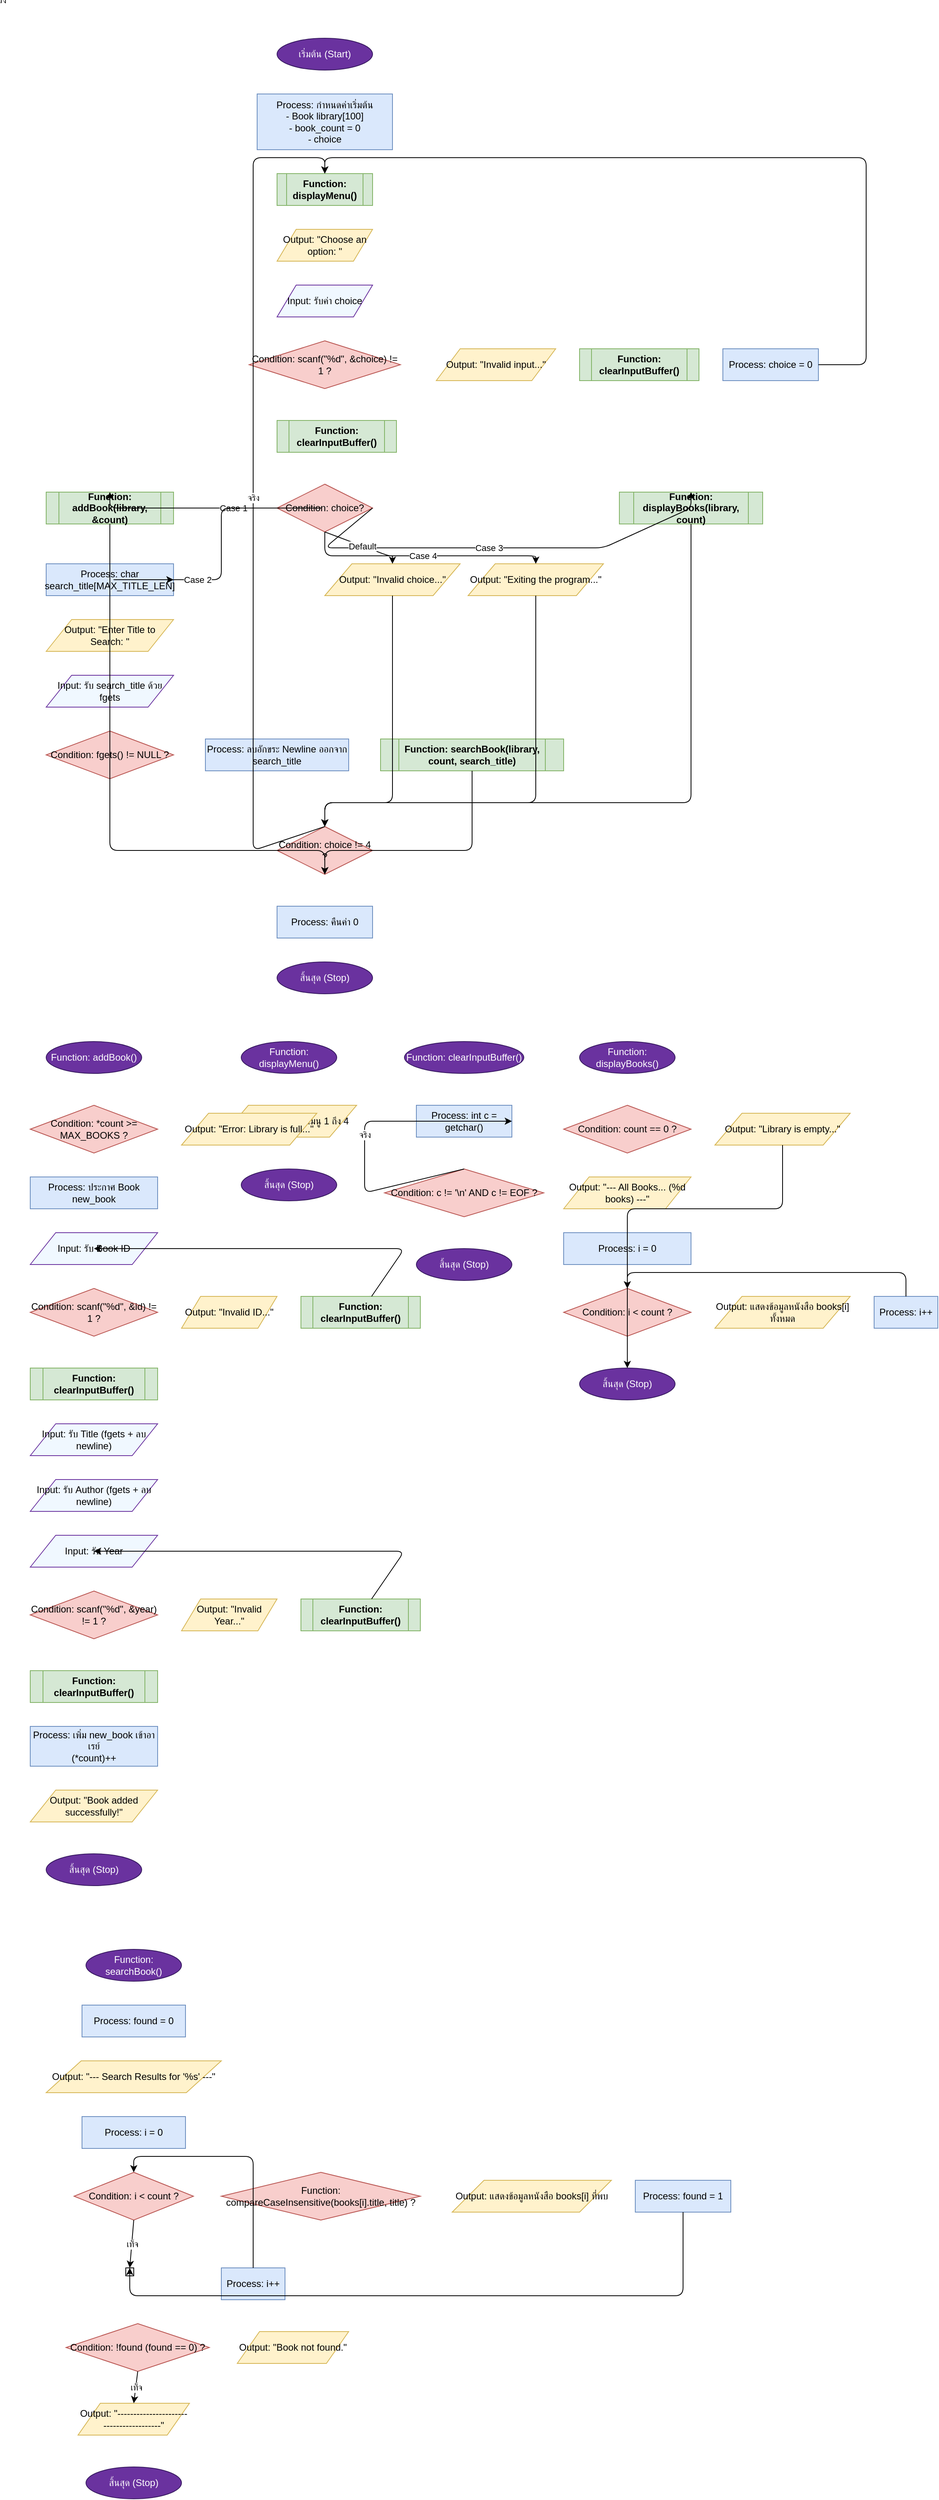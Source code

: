 <mxGraphModel dx="1295" dy="10156" grid="1" gridSize="10" guides="1" tooltips="1" connect="1" arrows="1" fold="1" page="1" pageScale="1" pageWidth="850" pageHeight="1100" math="0" shadow="0">
  <root>
    <mxCell id="0" />
    <mxCell id="1" parent="0" />
    
    <mxCell id="M1" value="เริ่มต้น (Start)" style="ellipse;whiteSpace=wrap;html=1;fillColor=#6a329f;fontColor=#ffffff;strokeColor=#371960;" vertex="1" parent="1">
      <mxGeometry x="340" y="40" width="120" height="40" as="geometry" />
    </mxCell>
    
    <mxCell id="M2" value="Process: กำหนดค่าเริ่มต้น&#10;- Book library[100]&#10;- book_count = 0&#10;- choice" style="shape=rectangle;whiteSpace=wrap;html=1;fillColor=#dae8fc;strokeColor=#6c8ebf;" vertex="1" parent="1">
      <mxGeometry x="315" y="110" width="170" height="70" as="geometry" />
    </mxCell>
    
    <mxCell id="M3" value="Function: displayMenu()" style="shape=process;whiteSpace=wrap;html=1;fillColor=#d5e8d4;strokeColor=#82b366;fontStyle=1;" vertex="1" parent="1">
      <mxGeometry x="340" y="210" width="120" height="40" as="geometry" />
    </mxCell>
    
    <mxCell id="M4" value="Output: &quot;Choose an option: &quot;" style="shape=parallelogram;perimeter=parallelogramPerimeter;whiteSpace=wrap;html=1;fillColor=#fff2cc;strokeColor=#d6b656;" vertex="1" parent="1">
      <mxGeometry x="340" y="280" width="120" height="40" as="geometry" />
    </mxCell>
    
    <mxCell id="M5" value="Input: รับค่า choice" style="shape=parallelogram;perimeter=parallelogramPerimeter;whiteSpace=wrap;html=1;fillColor=#f0f8ff;strokeColor=#6a329f;" vertex="1" parent="1">
      <mxGeometry x="340" y="350" width="120" height="40" as="geometry" />
    </mxCell>
    
    <mxCell id="M6" value="Condition: scanf(&quot;%d&quot;, &amp;choice) != 1 ?" style="rhombus;whiteSpace=wrap;html=1;fillColor=#f8cecc;strokeColor=#b85450;" vertex="1" parent="1">
      <mxGeometry x="305" y="420" width="190" height="60" as="geometry" />
    </mxCell>
    
    <mxCell id="M7" value="Output: &quot;Invalid input...&quot;" style="shape=parallelogram;perimeter=parallelogramPerimeter;whiteSpace=wrap;html=1;fillColor=#fff2cc;strokeColor=#d6b656;" vertex="1" parent="1">
      <mxGeometry x="540" y="430" width="150" height="40" as="geometry" />
    </mxCell>
    
    <mxCell id="M8" value="Function: clearInputBuffer()" style="shape=process;whiteSpace=wrap;html=1;fillColor=#d5e8d4;strokeColor=#82b366;fontStyle=1;" vertex="1" parent="1">
      <mxGeometry x="720" y="430" width="150" height="40" as="geometry" />
    </mxCell>
    
    <mxCell id="M9" value="Process: choice = 0" style="shape=rectangle;whiteSpace=wrap;html=1;fillColor=#dae8fc;strokeColor=#6c8ebf;" vertex="1" parent="1">
      <mxGeometry x="900" y="430" width="120" height="40" as="geometry" />
    </mxCell>
    
    <mxCell id="M10" value="Function: clearInputBuffer()" style="shape=process;whiteSpace=wrap;html=1;fillColor=#d5e8d4;strokeColor=#82b366;fontStyle=1;" vertex="1" parent="1">
      <mxGeometry x="340" y="520" width="150" height="40" as="geometry" />
    </mxCell>
    
    <mxCell id="M11" value="Condition: choice?" style="rhombus;whiteSpace=wrap;html=1;fillColor=#f8cecc;strokeColor=#b85450;" vertex="1" parent="1">
      <mxGeometry x="340" y="600" width="120" height="60" as="geometry" />
    </mxCell>
    
    <mxCell id="M12" value="Function: addBook(library, &amp;count)" style="shape=process;whiteSpace=wrap;html=1;fillColor=#d5e8d4;strokeColor=#82b366;fontStyle=1;" vertex="1" parent="1">
      <mxGeometry x="50" y="610" width="160" height="40" as="geometry" />
    </mxCell>
    
    <mxCell id="M13" value="Process: char search_title[MAX_TITLE_LEN]" style="shape=rectangle;whiteSpace=wrap;html=1;fillColor=#dae8fc;strokeColor=#6c8ebf;" vertex="1" parent="1">
      <mxGeometry x="50" y="700" width="160" height="40" as="geometry" />
    </mxCell>
    
    <mxCell id="M14" value="Output: &quot;Enter Title to Search: &quot;" style="shape=parallelogram;perimeter=parallelogramPerimeter;whiteSpace=wrap;html=1;fillColor=#fff2cc;strokeColor=#d6b656;" vertex="1" parent="1">
      <mxGeometry x="50" y="770" width="160" height="40" as="geometry" />
    </mxCell>
    
    <mxCell id="M15" value="Input: รับ search_title ด้วย fgets" style="shape=parallelogram;perimeter=parallelogramPerimeter;whiteSpace=wrap;html=1;fillColor=#f0f8ff;strokeColor=#6a329f;" vertex="1" parent="1">
      <mxGeometry x="50" y="840" width="160" height="40" as="geometry" />
    </mxCell>
    
    <mxCell id="M16" value="Condition: fgets() != NULL ?" style="rhombus;whiteSpace=wrap;html=1;fillColor=#f8cecc;strokeColor=#b85450;" vertex="1" parent="1">
      <mxGeometry x="50" y="910" width="160" height="60" as="geometry" />
    </mxCell>
    
    <mxCell id="M17" value="Process: ลบอักขระ Newline ออกจาก search_title" style="shape=rectangle;whiteSpace=wrap;html=1;fillColor=#dae8fc;strokeColor=#6c8ebf;" vertex="1" parent="1">
      <mxGeometry x="250" y="920" width="180" height="40" as="geometry" />
    </mxCell>
    
    <mxCell id="M18" value="Function: searchBook(library, count, search_title)" style="shape=process;whiteSpace=wrap;html=1;fillColor=#d5e8d4;strokeColor=#82b366;fontStyle=1;" vertex="1" parent="1">
      <mxGeometry x="470" y="920" width="230" height="40" as="geometry" />
    </mxCell>
    
    <mxCell id="M19" value="Function: displayBooks(library, count)" style="shape=process;whiteSpace=wrap;html=1;fillColor=#d5e8d4;strokeColor=#82b366;fontStyle=1;" vertex="1" parent="1">
      <mxGeometry x="770" y="610" width="180" height="40" as="geometry" />
    </mxCell>
    
    <mxCell id="M20" value="Output: &quot;Exiting the program...&quot;" style="shape=parallelogram;perimeter=parallelogramPerimeter;whiteSpace=wrap;html=1;fillColor=#fff2cc;strokeColor=#d6b656;" vertex="1" parent="1">
      <mxGeometry x="580" y="700" width="170" height="40" as="geometry" />
    </mxCell>
    
    <mxCell id="M21" value="Output: &quot;Invalid choice...&quot;" style="shape=parallelogram;perimeter=parallelogramPerimeter;whiteSpace=wrap;html=1;fillColor=#fff2cc;strokeColor=#d6b656;" vertex="1" parent="1">
      <mxGeometry x="400" y="700" width="170" height="40" as="geometry" />
    </mxCell>
    
    <mxCell id="M22" value="Condition: choice != 4 ?" style="rhombus;whiteSpace=wrap;html=1;fillColor=#f8cecc;strokeColor=#b85450;" vertex="1" parent="1">
      <mxGeometry x="340" y="1030" width="120" height="60" as="geometry" />
    </mxCell>
    
    <mxCell id="M23" value="Process: คืนค่า 0" style="shape=rectangle;whiteSpace=wrap;html=1;fillColor=#dae8fc;strokeColor=#6c8ebf;" vertex="1" parent="1">
      <mxGeometry x="340" y="1130" width="120" height="40" as="geometry" />
    </mxCell>
    
    <mxCell id="M24" value="สิ้นสุด (Stop)" style="ellipse;whiteSpace=wrap;html=1;fillColor=#6a329f;fontColor=#ffffff;strokeColor=#371960;" vertex="1" parent="1">
      <mxGeometry x="340" y="1200" width="120" height="40" as="geometry" />
    </mxCell>
    
    <mxCell id="C1" value="" style="endArrow=classic;html=1;exitX=0.5;exitY=1;entryX=0.5;entryY=0;" edge="1" parent="1" source="M1" target="M2" />
    <mxCell id="C2" value="" style="endArrow=classic;html=1;exitX=0.5;exitY=1;entryX=0.5;entryY=0;" edge="1" parent="1" source="M2" target="M3" />
    <mxCell id="C3" value="" style="endArrow=classic;html=1;exitX=0.5;exitY=1;entryX=0.5;entryY=0;" edge="1" parent="1" source="M3" target="M4" />
    <mxCell id="C4" value="" style="endArrow=classic;html=1;exitX=0.5;exitY=1;entryX=0.5;entryY=0;" edge="1" parent="1" source="M4" target="M5" />
    <mxCell id="C5" value="" style="endArrow=classic;html=1;exitX=0.5;exitY=1;entryX=0.5;entryY=0;" edge="1" parent="1" source="M5" target="M6" />
    
    <mxCell id="C6" value="จริง" style="endArrow=classic;html=1;exitX=1;exitY=0.5;entryX=0;entryY=0.5;" edge="1" parent="1" source="M6" target="M7" />
    <mxCell id="C7" value="" style="endArrow=classic;html=1;exitX=1;exitY=0.5;entryX=0;entryY=0.5;" edge="1" parent="1" source="M7" target="M8" />
    <mxCell id="C8" value="" style="endArrow=classic;html=1;exitX=1;exitY=0.5;entryX=0;entryY=0.5;" edge="1" parent="1" source="M8" target="M9" />
    <mxCell id="C9" value="" style="endArrow=classic;html=1;" edge="1" parent="1" source="M9" target="M3">
      <mxGeometry relative="1" as="geometry">
        <mxPoint x="1080" y="450" as="sourcePoint" />
        <Array as="points">
          <mxPoint x="1080" y="450" />
          <mxPoint x="1080" y="190" />
          <mxPoint x="400" y="190" />
        </Array>
      </mxGeometry>
    </mxCell>
    
    <mxCell id="C10" value="เท็จ" style="endArrow=classic;html=1;exitX=0.5;exitY=1;entryX=0.5;entryY=0;" edge="1" parent="1" source="M6" target="M10" />
    <mxCell id="C11" value="" style="endArrow=classic;html=1;exitX=0.5;exitY=1;entryX=0.5;entryY=0;" edge="1" parent="1" source="M10" target="M11" />
    
    <mxCell id="C12" value="Case 1" style="endArrow=classic;html=1;exitX=0;exitY=0.5;entryX=0.5;entryY=0;" edge="1" parent="1" source="M11" target="M12">
      <mxGeometry relative="1" as="geometry">
        <mxPoint x="200" y="610" as="sourcePoint" />
        <Array as="points">
          <mxPoint x="400" y="630" />
          <mxPoint x="280" y="630" />
          <mxPoint x="130" y="630" />
        </Array>
      </mxGeometry>
    </mxCell>
    <mxCell id="C13" value="" style="endArrow=classic;html=1;" edge="1" parent="1" source="M12" target="M22">
      <mxGeometry relative="1" as="geometry">
        <mxPoint x="130" y="1060" as="sourcePoint" />
        <Array as="points">
          <mxPoint x="130" y="1060" />
          <mxPoint x="400" y="1060" />
        </Array>
      </mxGeometry>
    </mxCell>
    
    <mxCell id="C14" value="Case 2" style="endArrow=classic;html=1;exitX=0;exitY=0.5;" edge="1" parent="1" source="M11" target="M13">
      <mxGeometry relative="1" as="geometry">
        <mxPoint x="270" y="630" as="sourcePoint" />
        <Array as="points">
          <mxPoint x="270" y="630" />
          <mxPoint x="270" y="720" />
          <mxPoint x="130" y="720" />
        </Array>
      </mxGeometry>
    </mxCell>
    
    <mxCell id="C15" value="" style="endArrow=classic;html=1;exitX=0.5;exitY=1;entryX=0.5;entryY=0;" edge="1" parent="1" source="M13" target="M14" />
    <mxCell id="C16" value="" style="endArrow=classic;html=1;exitX=0.5;exitY=1;entryX=0.5;entryY=0;" edge="1" parent="1" source="M14" target="M15" />
    <mxCell id="C17" value="" style="endArrow=classic;html=1;exitX=0.5;exitY=1;entryX=0.5;entryY=0;" edge="1" parent="1" source="M15" target="M16" />
    
    <mxCell id="C18" value="จริง" style="endArrow=classic;html=1;exitX=1;exitY=0.5;entryX=0;entryY=0.5;" edge="1" parent="1" source="M16" target="M17" />
    <mxCell id="C19" value="" style="endArrow=classic;html=1;exitX=1;exitY=0.5;entryX=0;entryY=0.5;" edge="1" parent="1" source="M17" target="M18" />
    <mxCell id="C20" value="เท็จ" style="endArrow=classic;html=1;exitX=0.5;exitY=1;" edge="1" parent="1" source="M16">
      <mxGeometry relative="1" as="geometry">
        <mxPoint x="130" y="1000" as="sourcePoint" />
        <Array as="points">
          <mxPoint x="130" y="1000" />
          <mxPoint x="130" y="1060" />
        </Array>
      </mxGeometry>
    </mxCell>
    <mxCell id="C21" value="" style="endArrow=classic;html=1;" edge="1" parent="1" source="M18" target="M22">
      <mxGeometry relative="1" as="geometry">
        <mxPoint x="585" y="1000" as="sourcePoint" />
        <Array as="points">
          <mxPoint x="585" y="1000" />
          <mxPoint x="585" y="1060" />
          <mxPoint x="400" y="1060" />
        </Array>
      </mxGeometry>
    </mxCell>
    
    <mxCell id="C22" value="Case 3" style="endArrow=classic;html=1;exitX=1;exitY=0.5;entryX=0.5;entryY=0;" edge="1" parent="1" source="M11" target="M19">
      <mxGeometry relative="1" as="geometry">
        <mxPoint x="750" y="630" as="sourcePoint" />
        <Array as="points">
          <mxPoint x="400" y="680" />
          <mxPoint x="750" y="680" />
          <mxPoint x="860" y="630" />
        </Array>
      </mxGeometry>
    </mxCell>
    <mxCell id="C23" value="" style="endArrow=classic;html=1;" edge="1" parent="1" source="M19" target="M22">
      <mxGeometry relative="1" as="geometry">
        <mxPoint x="860" y="700" as="sourcePoint" />
        <Array as="points">
          <mxPoint x="860" y="1000" />
          <mxPoint x="400" y="1000" />
        </Array>
      </mxGeometry>
    </mxCell>
    
    <mxCell id="C24" value="Case 4" style="endArrow=classic;html=1;exitX=0.5;exitY=1;" edge="1" parent="1" source="M11" target="M20">
      <mxGeometry relative="1" as="geometry">
        <mxPoint x="400" y="690" as="sourcePoint" />
        <Array as="points">
          <mxPoint x="400" y="690" />
          <mxPoint x="665" y="690" />
          <mxPoint x="665" y="700" />
        </Array>
      </mxGeometry>
    </mxCell>
    <mxCell id="C25" value="" style="endArrow=classic;html=1;exitX=0.5;exitY=1;entryX=0.5;entryY=0;" edge="1" parent="1" source="M20" target="M22">
      <mxGeometry relative="1" as="geometry">
        <mxPoint x="665" y="760" as="sourcePoint" />
        <Array as="points">
          <mxPoint x="665" y="760" />
          <mxPoint x="665" y="1000" />
          <mxPoint x="400" y="1000" />
        </Array>
      </mxGeometry>
    </mxCell>
    
    <mxCell id="C26" value="Default" style="endArrow=classic;html=1;exitX=0.5;exitY=1;" edge="1" parent="1" source="M11" target="M21">
      <mxGeometry relative="1" as="geometry">
        <mxPoint x="480" y="690" as="sourcePoint" />
        <Array as="points">
          <mxPoint x="480" y="690" />
          <mxPoint x="485" y="690" />
          <mxPoint x="485" y="700" />
        </Array>
      </mxGeometry>
    </mxCell>
    <mxCell id="C27" value="" style="endArrow=classic;html=1;exitX=0.5;exitY=1;entryX=0.5;entryY=0;" edge="1" parent="1" source="M21" target="M22">
      <mxGeometry relative="1" as="geometry">
        <mxPoint x="485" y="760" as="sourcePoint" />
        <Array as="points">
          <mxPoint x="485" y="760" />
          <mxPoint x="485" y="1000" />
          <mxPoint x="400" y="1000" />
        </Array>
      </mxGeometry>
    </mxCell>
    
    <mxCell id="C28" value="จริง" style="endArrow=classic;html=1;exitX=0.5;exitY=0;" edge="1" parent="1" source="M22" target="M3">
      <mxGeometry relative="1" as="geometry">
        <mxPoint x="400" y="240" as="sourcePoint" />
        <Array as="points">
          <mxPoint x="310" y="1060" />
          <mxPoint x="310" y="190" />
          <mxPoint x="400" y="190" />
        </Array>
      </mxGeometry>
    </mxCell>
    <mxCell id="C29" value="เท็จ" style="endArrow=classic;html=1;exitX=0.5;exitY=1;entryX=0.5;entryY=0;" edge="1" parent="1" source="M22" target="M23" />
    <mxCell id="C30" value="" style="endArrow=classic;html=1;exitX=0.5;exitY=1;entryX=0.5;entryY=0;" edge="1" parent="1" source="M23" target="M24" />

    <mxCell id="DM1" value="Function: displayMenu()" style="ellipse;whiteSpace=wrap;html=1;fillColor=#6a329f;fontColor=#ffffff;strokeColor=#371960;" vertex="1" parent="1">
      <mxGeometry x="295" y="1300" width="120" height="40" as="geometry" />
    </mxCell>
    <mxCell id="DM2" value="Output: แสดงรายการเมนู 1 ถึง 4" style="shape=parallelogram;perimeter=parallelogramPerimeter;whiteSpace=wrap;html=1;fillColor=#fff2cc;strokeColor=#d6b656;" vertex="1" parent="1">
      <mxGeometry x="270" y="1380" width="170" height="40" as="geometry" />
    </mxCell>
    <mxCell id="DM3" value="สิ้นสุด (Stop)" style="ellipse;whiteSpace=wrap;html=1;fillColor=#6a329f;fontColor=#ffffff;strokeColor=#371960;" vertex="1" parent="1">
      <mxGeometry x="295" y="1460" width="120" height="40" as="geometry" />
    </mxCell>
    <mxCell id="DMC1" value="" style="endArrow=classic;html=1;exitX=0.5;exitY=1;entryX=0.5;entryY=0;" edge="1" parent="1" source="DM1" target="DM2" />
    <mxCell id="DMC2" value="" style="endArrow=classic;html=1;exitX=0.5;exitY=1;entryX=0.5;entryY=0;" edge="1" parent="1" source="DM2" target="DM3" />

    <mxCell id="CIB1" value="Function: clearInputBuffer()" style="ellipse;whiteSpace=wrap;html=1;fillColor=#6a329f;fontColor=#ffffff;strokeColor=#371960;" vertex="1" parent="1">
      <mxGeometry x="500" y="1300" width="150" height="40" as="geometry" />
    </mxCell>
    <mxCell id="CIB2" value="Process: int c = getchar()" style="shape=rectangle;whiteSpace=wrap;html=1;fillColor=#dae8fc;strokeColor=#6c8ebf;" vertex="1" parent="1">
      <mxGeometry x="515" y="1380" width="120" height="40" as="geometry" />
    </mxCell>
    <mxCell id="CIB3" value="Condition: c != '\n' AND c != EOF ?" style="rhombus;whiteSpace=wrap;html=1;fillColor=#f8cecc;strokeColor=#b85450;" vertex="1" parent="1">
      <mxGeometry x="475" y="1460" width="200" height="60" as="geometry" />
    </mxCell>
    <mxCell id="CIB4" value="สิ้นสุด (Stop)" style="ellipse;whiteSpace=wrap;html=1;fillColor=#6a329f;fontColor=#ffffff;strokeColor=#371960;" vertex="1" parent="1">
      <mxGeometry x="515" y="1560" width="120" height="40" as="geometry" />
    </mxCell>
    <mxCell id="CIBC1" value="" style="endArrow=classic;html=1;exitX=0.5;exitY=1;entryX=0.5;entryY=0;" edge="1" parent="1" source="CIB1" target="CIB2" />
    <mxCell id="CIBC2" value="" style="endArrow=classic;html=1;exitX=0.5;exitY=1;entryX=0.5;entryY=0;" edge="1" parent="1" source="CIB2" target="CIB3" />
    <mxCell id="CIBC3" value="จริง" style="endArrow=classic;html=1;exitX=0.5;exitY=0;" edge="1" parent="1" source="CIB3" target="CIB2">
      <mxGeometry relative="1" as="geometry">
        <mxPoint x="575" y="1400" as="sourcePoint" />
        <Array as="points">
          <mxPoint x="450" y="1490" />
          <mxPoint x="450" y="1400" />
          <mxPoint x="575" y="1400" />
        </Array>
      </mxGeometry>
    </mxCell>
    <mxCell id="CIBC4" value="เท็จ" style="endArrow=classic;html=1;exitX=0.5;exitY=1;entryX=0.5;entryY=0;" edge="1" parent="1" source="CIB3" target="CIB4" />

    <mxCell id="AB1" value="Function: addBook()" style="ellipse;whiteSpace=wrap;html=1;fillColor=#6a329f;fontColor=#ffffff;strokeColor=#371960;" vertex="1" parent="1">
      <mxGeometry x="50" y="1300" width="120" height="40" as="geometry" />
    </mxCell>
    <mxCell id="AB2" value="Condition: *count &gt;= MAX_BOOKS ?" style="rhombus;whiteSpace=wrap;html=1;fillColor=#f8cecc;strokeColor=#b85450;" vertex="1" parent="1">
      <mxGeometry x="30" y="1380" width="160" height="60" as="geometry" />
    </mxCell>
    <mxCell id="AB3" value="Output: &quot;Error: Library is full...&quot;" style="shape=parallelogram;perimeter=parallelogramPerimeter;whiteSpace=wrap;html=1;fillColor=#fff2cc;strokeColor=#d6b656;" vertex="1" parent="1">
      <mxGeometry x="220" y="1390" width="170" height="40" as="geometry" />
    </mxCell>
    <mxCell id="AB4" value="Process: ประกาศ Book new_book" style="shape=rectangle;whiteSpace=wrap;html=1;fillColor=#dae8fc;strokeColor=#6c8ebf;" vertex="1" parent="1">
      <mxGeometry x="30" y="1470" width="160" height="40" as="geometry" />
    </mxCell>
    
    <mxCell id="AB5" value="Input: รับ Book ID" style="shape=parallelogram;perimeter=parallelogramPerimeter;whiteSpace=wrap;html=1;fillColor=#f0f8ff;strokeColor=#6a329f;" vertex="1" parent="1">
      <mxGeometry x="30" y="1540" width="160" height="40" as="geometry" />
    </mxCell>
    <mxCell id="AB6" value="Condition: scanf(&quot;%d&quot;, &amp;id) != 1 ?" style="rhombus;whiteSpace=wrap;html=1;fillColor=#f8cecc;strokeColor=#b85450;" vertex="1" parent="1">
      <mxGeometry x="30" y="1610" width="160" height="60" as="geometry" />
    </mxCell>
    <mxCell id="AB7" value="Output: &quot;Invalid ID...&quot;" style="shape=parallelogram;perimeter=parallelogramPerimeter;whiteSpace=wrap;html=1;fillColor=#fff2cc;strokeColor=#d6b656;" vertex="1" parent="1">
      <mxGeometry x="220" y="1620" width="120" height="40" as="geometry" />
    </mxCell>
    <mxCell id="AB8" value="Function: clearInputBuffer()" style="shape=process;whiteSpace=wrap;html=1;fillColor=#d5e8d4;strokeColor=#82b366;fontStyle=1;" vertex="1" parent="1">
      <mxGeometry x="370" y="1620" width="150" height="40" as="geometry" />
    </mxCell>
    
    <mxCell id="AB9" value="Function: clearInputBuffer()" style="shape=process;whiteSpace=wrap;html=1;fillColor=#d5e8d4;strokeColor=#82b366;fontStyle=1;" vertex="1" parent="1">
      <mxGeometry x="30" y="1710" width="160" height="40" as="geometry" />
    </mxCell>
    
    <mxCell id="AB10" value="Input: รับ Title (fgets + ลบ newline)" style="shape=parallelogram;perimeter=parallelogramPerimeter;whiteSpace=wrap;html=1;fillColor=#f0f8ff;strokeColor=#6a329f;" vertex="1" parent="1">
      <mxGeometry x="30" y="1780" width="160" height="40" as="geometry" />
    </mxCell>
    
    <mxCell id="AB11" value="Input: รับ Author (fgets + ลบ newline)" style="shape=parallelogram;perimeter=parallelogramPerimeter;whiteSpace=wrap;html=1;fillColor=#f0f8ff;strokeColor=#6a329f;" vertex="1" parent="1">
      <mxGeometry x="30" y="1850" width="160" height="40" as="geometry" />
    </mxCell>
    
    <mxCell id="AB12" value="Input: รับ Year" style="shape=parallelogram;perimeter=parallelogramPerimeter;whiteSpace=wrap;html=1;fillColor=#f0f8ff;strokeColor=#6a329f;" vertex="1" parent="1">
      <mxGeometry x="30" y="1920" width="160" height="40" as="geometry" />
    </mxCell>
    <mxCell id="AB13" value="Condition: scanf(&quot;%d&quot;, &amp;year) != 1 ?" style="rhombus;whiteSpace=wrap;html=1;fillColor=#f8cecc;strokeColor=#b85450;" vertex="1" parent="1">
      <mxGeometry x="30" y="1990" width="160" height="60" as="geometry" />
    </mxCell>
    <mxCell id="AB14" value="Output: &quot;Invalid Year...&quot;" style="shape=parallelogram;perimeter=parallelogramPerimeter;whiteSpace=wrap;html=1;fillColor=#fff2cc;strokeColor=#d6b656;" vertex="1" parent="1">
      <mxGeometry x="220" y="2000" width="120" height="40" as="geometry" />
    </mxCell>
    <mxCell id="AB15" value="Function: clearInputBuffer()" style="shape=process;whiteSpace=wrap;html=1;fillColor=#d5e8d4;strokeColor=#82b366;fontStyle=1;" vertex="1" parent="1">
      <mxGeometry x="370" y="2000" width="150" height="40" as="geometry" />
    </mxCell>
    
    <mxCell id="AB16" value="Function: clearInputBuffer()" style="shape=process;whiteSpace=wrap;html=1;fillColor=#d5e8d4;strokeColor=#82b366;fontStyle=1;" vertex="1" parent="1">
      <mxGeometry x="30" y="2090" width="160" height="40" as="geometry" />
    </mxCell>
    
    <mxCell id="AB17" value="Process: เพิ่ม new_book เข้าอาเรย์&#10;(*count)++" style="shape=rectangle;whiteSpace=wrap;html=1;fillColor=#dae8fc;strokeColor=#6c8ebf;" vertex="1" parent="1">
      <mxGeometry x="30" y="2160" width="160" height="50" as="geometry" />
    </mxCell>
    
    <mxCell id="AB18" value="Output: &quot;Book added successfully!&quot;" style="shape=parallelogram;perimeter=parallelogramPerimeter;whiteSpace=wrap;html=1;fillColor=#fff2cc;strokeColor=#d6b656;" vertex="1" parent="1">
      <mxGeometry x="30" y="2240" width="160" height="40" as="geometry" />
    </mxCell>
    
    <mxCell id="AB19" value="สิ้นสุด (Stop)" style="ellipse;whiteSpace=wrap;html=1;fillColor=#6a329f;fontColor=#ffffff;strokeColor=#371960;" vertex="1" parent="1">
      <mxGeometry x="50" y="2320" width="120" height="40" as="geometry" />
    </mxCell>
    
    <mxCell id="ABC1" value="" style="endArrow=classic;html=1;exitX=0.5;exitY=1;entryX=0.5;entryY=0;" edge="1" parent="1" source="AB1" target="AB2" />
    <mxCell id="ABC2" value="จริง" style="endArrow=classic;html=1;exitX=1;exitY=0.5;entryX=0;entryY=0.5;" edge="1" parent="1" source="AB2" target="AB3" />
    <mxCell id="ABC3" value="" style="endArrow=classic;html=1;exitX=0.5;exitY=1;entryX=0.5;entryY=0;" edge="1" parent="1" source="AB3" target="AB19" />
    <mxCell id="ABC4" value="เท็จ" style="endArrow=classic;html=1;exitX=0.5;exitY=1;entryX=0.5;entryY=0;" edge="1" parent="1" source="AB2" target="AB4" />
    <mxCell id="ABC5" value="" style="endArrow=classic;html=1;exitX=0.5;exitY=1;entryX=0.5;entryY=0;" edge="1" parent="1" source="AB4" target="AB5" />
    <mxCell id="ABC6" value="" style="endArrow=classic;html=1;exitX=0.5;exitY=1;entryX=0.5;entryY=0;" edge="1" parent="1" source="AB5" target="AB6" />
    
    <mxCell id="ABC7" value="จริง" style="endArrow=classic;html=1;exitX=1;exitY=0.5;entryX=0;entryY=0.5;" edge="1" parent="1" source="AB6" target="AB7" />
    <mxCell id="ABC8" value="" style="endArrow=classic;html=1;exitX=1;exitY=0.5;entryX=0;entryY=0.5;" edge="1" parent="1" source="AB7" target="AB8" />
    <mxCell id="ABC9" value="" style="endArrow=classic;html=1;" edge="1" parent="1" source="AB8" target="AB5">
      <mxGeometry relative="1" as="geometry">
        <mxPoint x="500" y="1560" as="sourcePoint" />
        <Array as="points">
          <mxPoint x="500" y="1560" />
          <mxPoint x="110" y="1560" />
        </Array>
      </mxGeometry>
    </mxCell>
    <mxCell id="ABC10" value="เท็จ" style="endArrow=classic;html=1;exitX=0.5;exitY=1;entryX=0.5;entryY=0;" edge="1" parent="1" source="AB6" target="AB9" />
    
    <mxCell id="ABC11" value="" style="endArrow=classic;html=1;exitX=0.5;exitY=1;entryX=0.5;entryY=0;" edge="1" parent="1" source="AB9" target="AB10" />
    <mxCell id="ABC12" value="" style="endArrow=classic;html=1;exitX=0.5;exitY=1;entryX=0.5;entryY=0;" edge="1" parent="1" source="AB10" target="AB11" />
    <mxCell id="ABC13" value="" style="endArrow=classic;html=1;exitX=0.5;exitY=1;entryX=0.5;entryY=0;" edge="1" parent="1" source="AB11" target="AB12" />
    <mxCell id="ABC14" value="" style="endArrow=classic;html=1;exitX=0.5;exitY=1;entryX=0.5;entryY=0;" edge="1" parent="1" source="AB12" target="AB13" />
    
    <mxCell id="ABC15" value="จริง" style="endArrow=classic;html=1;exitX=1;exitY=0.5;entryX=0;entryY=0.5;" edge="1" parent="1" source="AB13" target="AB14" />
    <mxCell id="ABC16" value="" style="endArrow=classic;html=1;exitX=1;exitY=0.5;entryX=0;entryY=0.5;" edge="1" parent="1" source="AB14" target="AB15" />
    <mxCell id="ABC17" value="" style="endArrow=classic;html=1;" edge="1" parent="1" source="AB15" target="AB12">
      <mxGeometry relative="1" as="geometry">
        <mxPoint x="500" y="1960" as="sourcePoint" />
        <Array as="points">
          <mxPoint x="500" y="1940" />
          <mxPoint x="110" y="1940" />
        </Array>
      </mxGeometry>
    </mxCell>
    <mxCell id="ABC18" value="เท็จ" style="endArrow=classic;html=1;exitX=0.5;exitY=1;entryX=0.5;entryY=0;" edge="1" parent="1" source="AB13" target="AB16" />
    
    <mxCell id="ABC19" value="" style="endArrow=classic;html=1;exitX=0.5;exitY=1;entryX=0.5;entryY=0;" edge="1" parent="1" source="AB16" target="AB17" />
    <mxCell id="ABC20" value="" style="endArrow=classic;html=1;exitX=0.5;exitY=1;entryX=0.5;entryY=0;" edge="1" parent="1" source="AB17" target="AB18" />
    <mxCell id="ABC21" value="" style="endArrow=classic;html=1;exitX=0.5;exitY=1;entryX=0.5;entryY=0;" edge="1" parent="1" source="AB18" target="AB19" />

    <mxCell id="DB1" value="Function: displayBooks()" style="ellipse;whiteSpace=wrap;html=1;fillColor=#6a329f;fontColor=#ffffff;strokeColor=#371960;" vertex="1" parent="1">
      <mxGeometry x="720" y="1300" width="120" height="40" as="geometry" />
    </mxCell>
    <mxCell id="DB2" value="Condition: count == 0 ?" style="rhombus;whiteSpace=wrap;html=1;fillColor=#f8cecc;strokeColor=#b85450;" vertex="1" parent="1">
      <mxGeometry x="700" y="1380" width="160" height="60" as="geometry" />
    </mxCell>
    <mxCell id="DB3" value="Output: &quot;Library is empty...&quot;" style="shape=parallelogram;perimeter=parallelogramPerimeter;whiteSpace=wrap;html=1;fillColor=#fff2cc;strokeColor=#d6b656;" vertex="1" parent="1">
      <mxGeometry x="890" y="1390" width="170" height="40" as="geometry" />
    </mxCell>
    <mxCell id="DB4" value="Output: &quot;--- All Books... (%d books) ---&quot;" style="shape=parallelogram;perimeter=parallelogramPerimeter;whiteSpace=wrap;html=1;fillColor=#fff2cc;strokeColor=#d6b656;" vertex="1" parent="1">
      <mxGeometry x="700" y="1470" width="160" height="40" as="geometry" />
    </mxCell>
    <mxCell id="DB5" value="Process: i = 0" style="shape=rectangle;whiteSpace=wrap;html=1;fillColor=#dae8fc;strokeColor=#6c8ebf;" vertex="1" parent="1">
      <mxGeometry x="700" y="1540" width="160" height="40" as="geometry" />
    </mxCell>
    <mxCell id="DB6" value="Condition: i &lt; count ?" style="rhombus;whiteSpace=wrap;html=1;fillColor=#f8cecc;strokeColor=#b85450;" vertex="1" parent="1">
      <mxGeometry x="700" y="1610" width="160" height="60" as="geometry" />
    </mxCell>
    <mxCell id="DB7" value="Output: แสดงข้อมูลหนังสือ books[i] ทั้งหมด" style="shape=parallelogram;perimeter=parallelogramPerimeter;whiteSpace=wrap;html=1;fillColor=#fff2cc;strokeColor=#d6b656;" vertex="1" parent="1">
      <mxGeometry x="890" y="1620" width="170" height="40" as="geometry" />
    </mxCell>
    <mxCell id="DB8" value="Process: i++" style="shape=rectangle;whiteSpace=wrap;html=1;fillColor=#dae8fc;strokeColor=#6c8ebf;" vertex="1" parent="1">
      <mxGeometry x="1090" y="1620" width="80" height="40" as="geometry" />
    </mxCell>
    <mxCell id="DB9" value="สิ้นสุด (Stop)" style="ellipse;whiteSpace=wrap;html=1;fillColor=#6a329f;fontColor=#ffffff;strokeColor=#371960;" vertex="1" parent="1">
      <mxGeometry x="720" y="1710" width="120" height="40" as="geometry" />
    </mxCell>
    
    <mxCell id="DBC1" value="" style="endArrow=classic;html=1;exitX=0.5;exitY=1;entryX=0.5;entryY=0;" edge="1" parent="1" source="DB1" target="DB2" />
    <mxCell id="DBC2" value="จริง" style="endArrow=classic;html=1;exitX=1;exitY=0.5;entryX=0;entryY=0.5;" edge="1" parent="1" source="DB2" target="DB3" />
    <mxCell id="DBC3" value="" style="endArrow=classic;html=1;exitX=0.5;exitY=1;entryX=0.5;entryY=0;" edge="1" parent="1" source="DB3" target="DB9">
      <mxGeometry relative="1" as="geometry">
        <mxPoint x="975" y="1510" as="sourcePoint" />
        <Array as="points">
          <mxPoint x="975" y="1510" />
          <mxPoint x="780" y="1510" />
        </Array>
      </mxGeometry>
    </mxCell>
    <mxCell id="DBC4" value="เท็จ" style="endArrow=classic;html=1;exitX=0.5;exitY=1;entryX=0.5;entryY=0;" edge="1" parent="1" source="DB2" target="DB4" />
    <mxCell id="DBC5" value="" style="endArrow=classic;html=1;exitX=0.5;exitY=1;entryX=0.5;entryY=0;" edge="1" parent="1" source="DB4" target="DB5" />
    <mxCell id="DBC6" value="" style="endArrow=classic;html=1;exitX=0.5;exitY=1;entryX=0.5;entryY=0;" edge="1" parent="1" source="DB5" target="DB6" />
    
    <mxCell id="DBC7" value="จริง" style="endArrow=classic;html=1;exitX=1;exitY=0.5;entryX=0;entryY=0.5;" edge="1" parent="1" source="DB6" target="DB7" />
    <mxCell id="DBC8" value="" style="endArrow=classic;html=1;exitX=1;exitY=0.5;entryX=0;entryY=0.5;" edge="1" parent="1" source="DB7" target="DB8" />
    <mxCell id="DBC9" value="" style="endArrow=classic;html=1;" edge="1" parent="1" source="DB8" target="DB6">
      <mxGeometry relative="1" as="geometry">
        <mxPoint x="1130" y="1570" as="sourcePoint" />
        <Array as="points">
          <mxPoint x="1130" y="1590" />
          <mxPoint x="780" y="1590" />
        </Array>
      </mxGeometry>
    </mxCell>
    <mxCell id="DBC10" value="เท็จ" style="endArrow=classic;html=1;exitX=0.5;exitY=1;entryX=0.5;entryY=0;" edge="1" parent="1" source="DB6" target="DB9" />

    <mxCell id="SB1" value="Function: searchBook()" style="ellipse;whiteSpace=wrap;html=1;fillColor=#6a329f;fontColor=#ffffff;strokeColor=#371960;" vertex="1" parent="1">
      <mxGeometry x="100" y="2440" width="120" height="40" as="geometry" />
    </mxCell>
    <mxCell id="SB2" value="Process: found = 0" style="shape=rectangle;whiteSpace=wrap;html=1;fillColor=#dae8fc;strokeColor=#6c8ebf;" vertex="1" parent="1">
      <mxGeometry x="95" y="2510" width="130" height="40" as="geometry" />
    </mxCell>
    <mxCell id="SB3" value="Output: &quot;--- Search Results for '%s' ---&quot;" style="shape=parallelogram;perimeter=parallelogramPerimeter;whiteSpace=wrap;html=1;fillColor=#fff2cc;strokeColor=#d6b656;" vertex="1" parent="1">
      <mxGeometry x="50" y="2580" width="220" height="40" as="geometry" />
    </mxCell>
    <mxCell id="SB4" value="Process: i = 0" style="shape=rectangle;whiteSpace=wrap;html=1;fillColor=#dae8fc;strokeColor=#6c8ebf;" vertex="1" parent="1">
      <mxGeometry x="95" y="2650" width="130" height="40" as="geometry" />
    </mxCell>
    <mxCell id="SB5" value="Condition: i &lt; count ?" style="rhombus;whiteSpace=wrap;html=1;fillColor=#f8cecc;strokeColor=#b85450;" vertex="1" parent="1">
      <mxGeometry x="85" y="2720" width="150" height="60" as="geometry" />
    </mxCell>
    <mxCell id="SB6" value="Function: compareCaseInsensitive(books[i].title, title) ?" style="rhombus;whiteSpace=wrap;html=1;fillColor=#f8cecc;strokeColor=#b85450;" vertex="1" parent="1">
      <mxGeometry x="270" y="2720" width="250" height="60" as="geometry" />
    </mxCell>
    <mxCell id="SB7" value="Output: แสดงข้อมูลหนังสือ books[i] ที่พบ" style="shape=parallelogram;perimeter=parallelogramPerimeter;whiteSpace=wrap;html=1;fillColor=#fff2cc;strokeColor=#d6b656;" vertex="1" parent="1">
      <mxGeometry x="560" y="2730" width="200" height="40" as="geometry" />
    </mxCell>
    <mxCell id="SB8" value="Process: found = 1" style="shape=rectangle;whiteSpace=wrap;html=1;fillColor=#dae8fc;strokeColor=#6c8ebf;" vertex="1" parent="1">
      <mxGeometry x="790" y="2730" width="120" height="40" as="geometry" />
    </mxCell>
    <mxCell id="SB9" value="Process: i++" style="shape=rectangle;whiteSpace=wrap;html=1;fillColor=#dae8fc;strokeColor=#6c8ebf;" vertex="1" parent="1">
      <mxGeometry x="270" y="2840" width="80" height="40" as="geometry" />
    </mxCell>
    
    <mxCell id="SB_Break" value="" style="whiteSpace=wrap;html=1;" vertex="1" parent="1">
      <mxGeometry x="150" y="2840" width="10" height="10" as="geometry" />
    </mxCell>
    
    <mxCell id="SB10" value="Condition: !found (found == 0) ?" style="rhombus;whiteSpace=wrap;html=1;fillColor=#f8cecc;strokeColor=#b85450;" vertex="1" parent="1">
      <mxGeometry x="75" y="2910" width="180" height="60" as="geometry" />
    </mxCell>
    <mxCell id="SB11" value="Output: &quot;Book not found.&quot;" style="shape=parallelogram;perimeter=parallelogramPerimeter;whiteSpace=wrap;html=1;fillColor=#fff2cc;strokeColor=#d6b656;" vertex="1" parent="1">
      <mxGeometry x="290" y="2920" width="140" height="40" as="geometry" />
    </mxCell>
    <mxCell id="SB12" value="Output: &quot;----------------------------------------&quot;" style="shape=parallelogram;perimeter=parallelogramPerimeter;whiteSpace=wrap;html=1;fillColor=#fff2cc;strokeColor=#d6b656;" vertex="1" parent="1">
      <mxGeometry x="90" y="3010" width="140" height="40" as="geometry" />
    </mxCell>
    <mxCell id="SB13" value="สิ้นสุด (Stop)" style="ellipse;whiteSpace=wrap;html=1;fillColor=#6a329f;fontColor=#ffffff;strokeColor=#371960;" vertex="1" parent="1">
      <mxGeometry x="100" y="3090" width="120" height="40" as="geometry" />
    </mxCell>
    
    <mxCell id="SBC1" value="" style="endArrow=classic;html=1;exitX=0.5;exitY=1;entryX=0.5;entryY=0;" edge="1" parent="1" source="SB1" target="SB2" />
    <mxCell id="SBC2" value="" style="endArrow=classic;html=1;exitX=0.5;exitY=1;entryX=0.5;entryY=0;" edge="1" parent="1" source="SB2" target="SB3" />
    <mxCell id="SBC3" value="" style="endArrow=classic;html=1;exitX=0.5;exitY=1;entryX=0.5;entryY=0;" edge="1" parent="1" source="SB3" target="SB4" />
    <mxCell id="SBC4" value="" style="endArrow=classic;html=1;exitX=0.5;exitY=1;entryX=0.5;entryY=0;" edge="1" parent="1" source="SB4" target="SB5" />
    
    <mxCell id="SBC5" value="จริง" style="endArrow=classic;html=1;exitX=1;exitY=0.5;entryX=0;entryY=0.5;" edge="1" parent="1" source="SB5" target="SB6" />
    <mxCell id="SBC6" value="จริง" style="endArrow=classic;html=1;exitX=1;exitY=0.5;entryX=0;entryY=0.5;" edge="1" parent="1" source="SB6" target="SB7" />
    <mxCell id="SBC7" value="" style="endArrow=classic;html=1;exitX=1;exitY=0.5;entryX=0;entryY=0.5;" edge="1" parent="1" source="SB7" target="SB8" />
    <mxCell id="SBC8" value="" style="endArrow=classic;html=1;exitX=0.5;exitY=1;entryX=0.5;entryY=0;" edge="1" parent="1" source="SB8" target="SB_Break">
      <mxGeometry relative="1" as="geometry">
        <mxPoint x="850" y="2800" as="sourcePoint" />
        <Array as="points">
          <mxPoint x="850" y="2875" />
          <mxPoint x="155" y="2875" />
        </Array>
      </mxGeometry>
    </mxCell>
    <mxCell id="SBC9" value="เท็จ" style="endArrow=classic;html=1;exitX=0.5;exitY=1;entryX=0.5;entryY=0;" edge="1" parent="1" source="SB6" target="SB9" />
    <mxCell id="SBC10" value="" style="endArrow=classic;html=1;" edge="1" parent="1" source="SB9" target="SB5">
      <mxGeometry relative="1" as="geometry">
        <mxPoint x="310" y="2700" as="sourcePoint" />
        <Array as="points">
          <mxPoint x="310" y="2700" />
          <mxPoint x="160" y="2700" />
        </Array>
      </mxGeometry>
    </mxCell>
    <mxCell id="SBC11" value="เท็จ" style="endArrow=classic;html=1;exitX=0.5;exitY=1;entryX=0.5;entryY=0;" edge="1" parent="1" source="SB5" target="SB_Break">
      <mxGeometry relative="1" as="geometry">
        <mxPoint x="160" y="2700" as="sourcePoint" />
      </mxGeometry>
    </mxCell>
    
    <mxCell id="SBC12" value="" style="endArrow=classic;html=1;exitX=0.5;exitY=1;entryX=0.5;entryY=0;" edge="1" parent="1" source="SB_Break" target="SB10" />
    <mxCell id="SBC13" value="จริง" style="endArrow=classic;html=1;exitX=1;exitY=0.5;entryX=0;entryY=0.5;" edge="1" parent="1" source="SB10" target="SB11" />
    <mxCell id="SBC14" value="" style="endArrow=classic;html=1;exitX=0.5;exitY=1;entryX=0.5;entryY=0;" edge="1" parent="1" source="SB11" target="SB12" />
    <mxCell id="SBC15" value="เท็จ" style="endArrow=classic;html=1;exitX=0.5;exitY=1;entryX=0.5;entryY=0;" edge="1" parent="1" source="SB10" target="SB12">
      <mxGeometry relative="1" as="geometry">
        <mxPoint x="165" y="3000" as="sourcePoint" />
      </mxGeometry>
    </mxCell>
    <mxCell id="SBC16" value="" style="endArrow=classic;html=1;exitX=0.5;exitY=1;entryX=0.5;entryY=0;" edge="1" parent="1" source="SB12" target="SB13" />
  </root>
</mxGraphModel>
